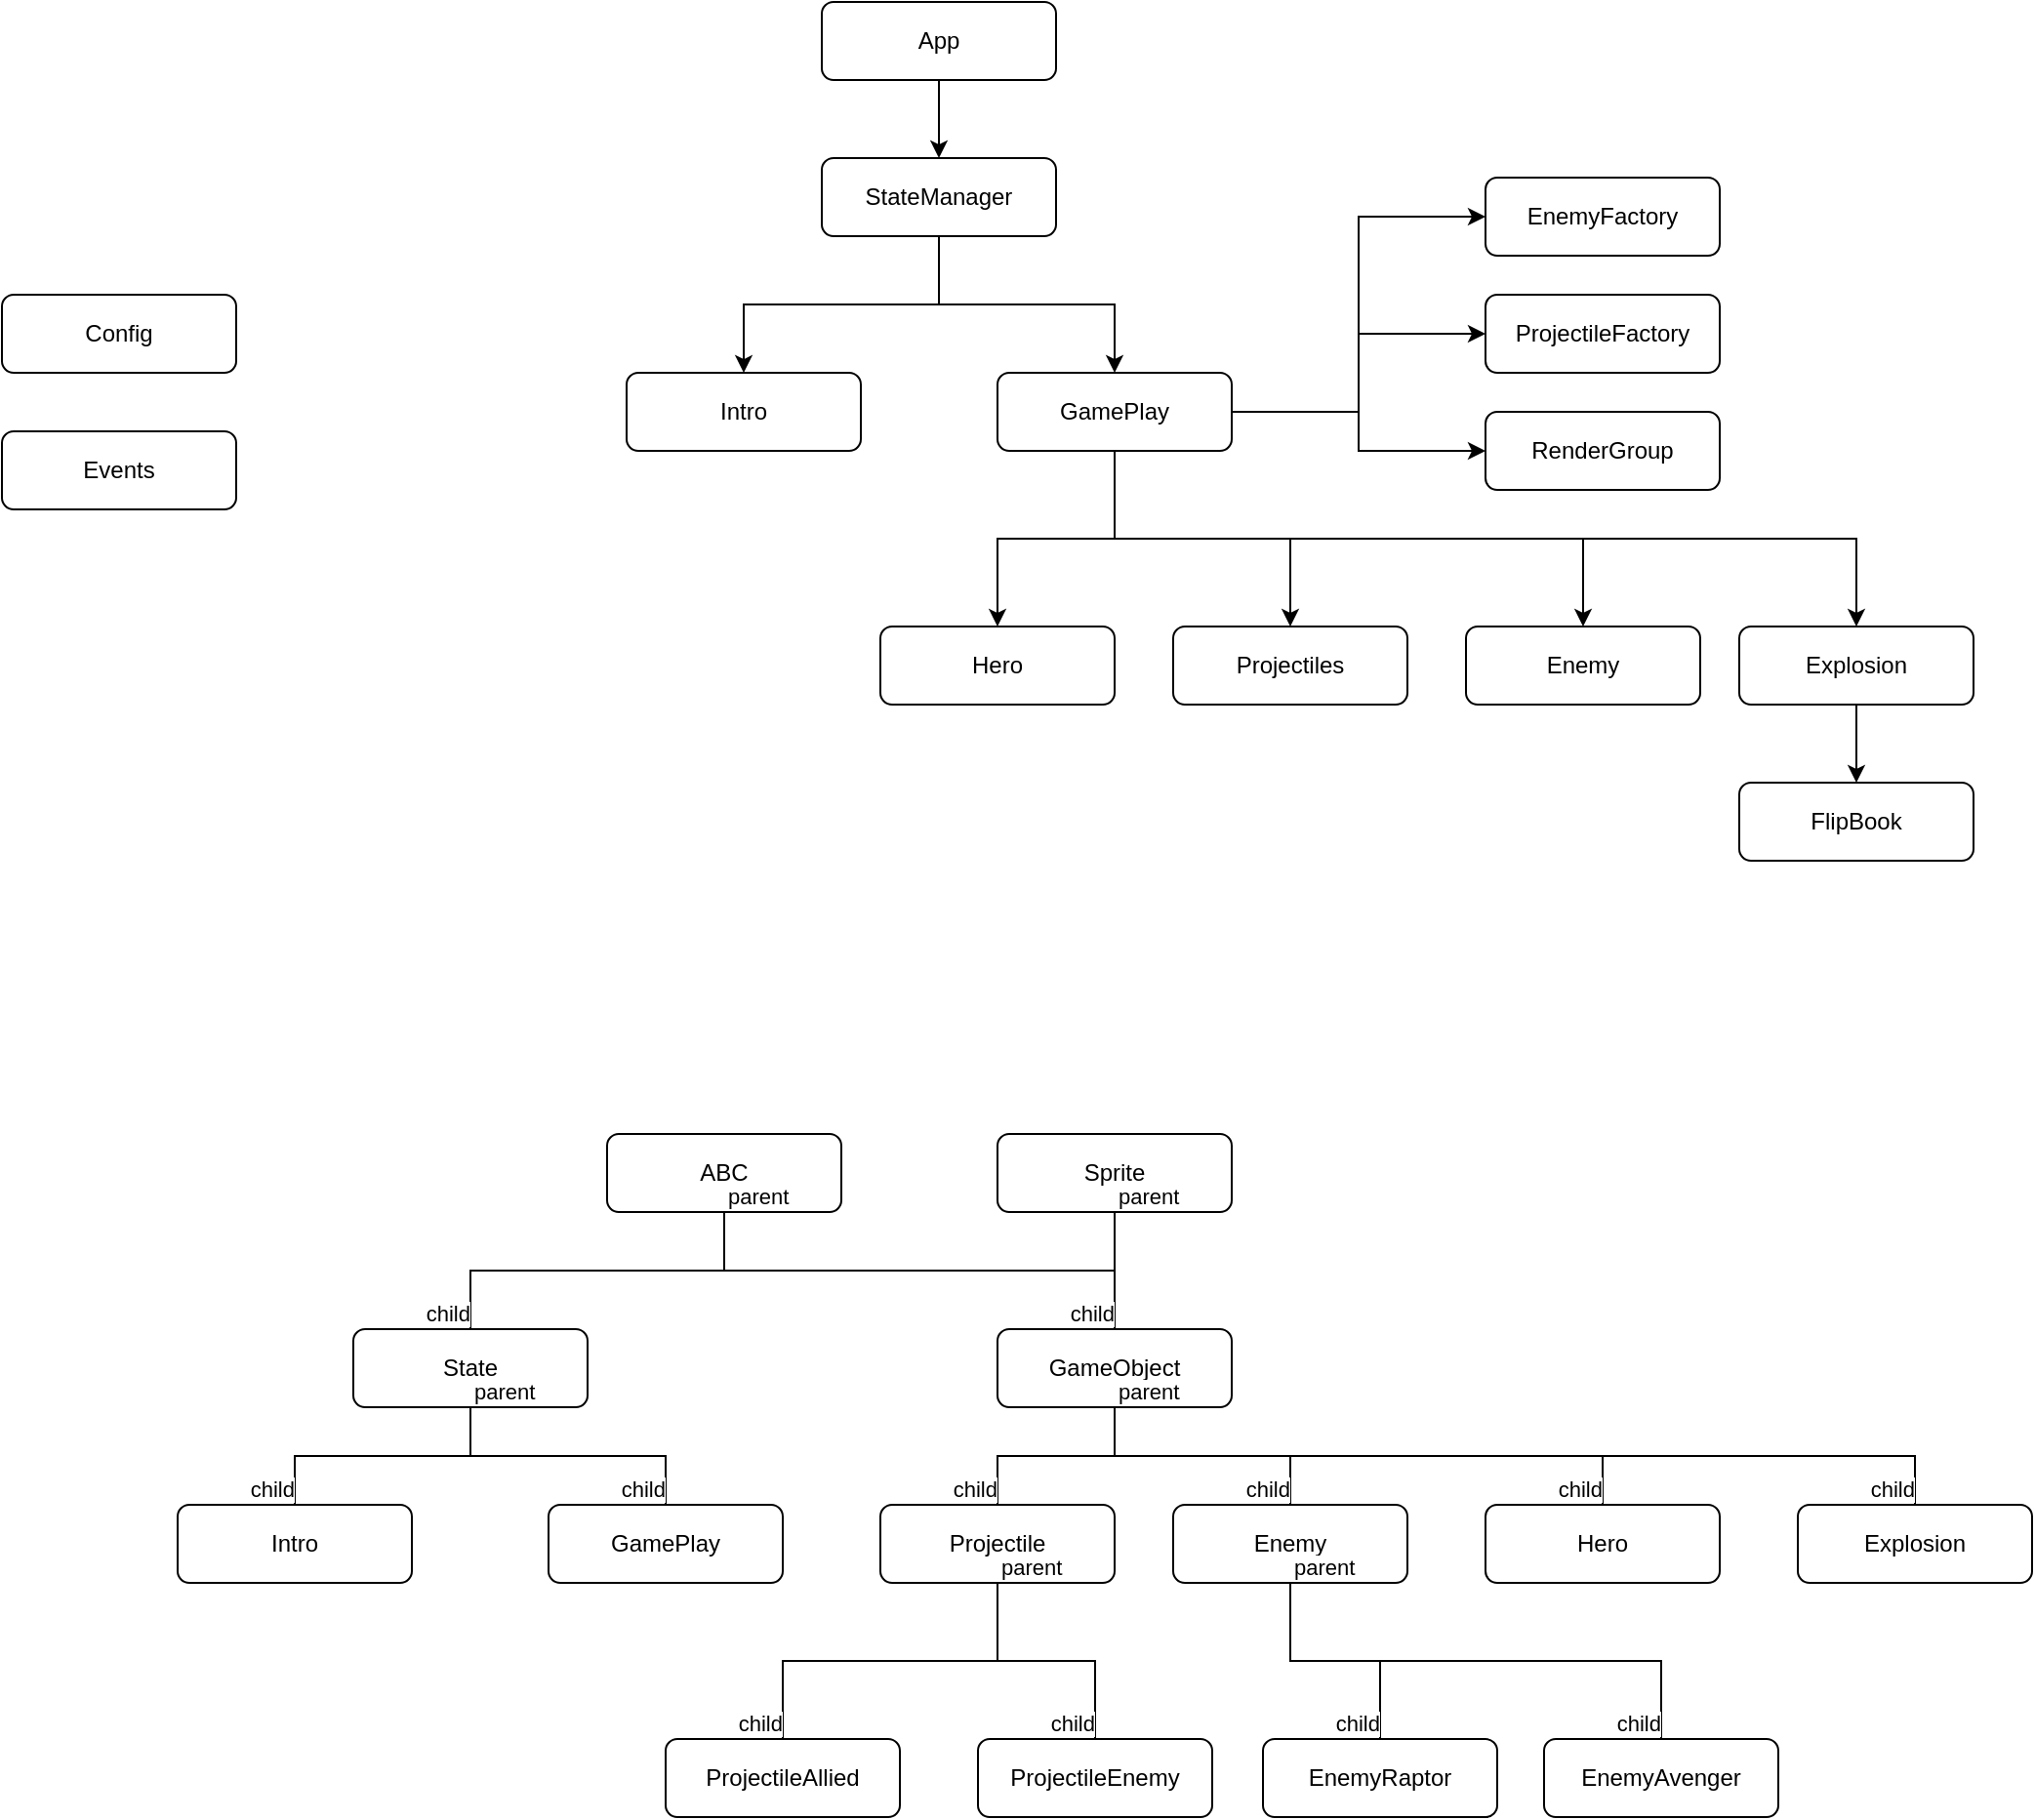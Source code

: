 <mxfile version="24.6.3" type="device">
  <diagram name="Page-1" id="e7e014a7-5840-1c2e-5031-d8a46d1fe8dd">
    <mxGraphModel dx="2603" dy="772" grid="1" gridSize="10" guides="1" tooltips="1" connect="1" arrows="1" fold="1" page="1" pageScale="1" pageWidth="1169" pageHeight="826" background="none" math="0" shadow="0">
      <root>
        <mxCell id="0" />
        <mxCell id="1" parent="0" />
        <mxCell id="ZEegWz5LhIvlJgUULUt--43" style="edgeStyle=orthogonalEdgeStyle;rounded=0;orthogonalLoop=1;jettySize=auto;html=1;exitX=0.5;exitY=1;exitDx=0;exitDy=0;entryX=0.5;entryY=0;entryDx=0;entryDy=0;" edge="1" parent="1" source="ZEegWz5LhIvlJgUULUt--41" target="ZEegWz5LhIvlJgUULUt--42">
          <mxGeometry relative="1" as="geometry" />
        </mxCell>
        <mxCell id="ZEegWz5LhIvlJgUULUt--41" value="App" style="rounded=1;whiteSpace=wrap;html=1;" vertex="1" parent="1">
          <mxGeometry x="-710" y="30" width="120" height="40" as="geometry" />
        </mxCell>
        <mxCell id="ZEegWz5LhIvlJgUULUt--46" style="edgeStyle=orthogonalEdgeStyle;rounded=0;orthogonalLoop=1;jettySize=auto;html=1;entryX=0.5;entryY=0;entryDx=0;entryDy=0;" edge="1" parent="1" source="ZEegWz5LhIvlJgUULUt--42" target="ZEegWz5LhIvlJgUULUt--44">
          <mxGeometry relative="1" as="geometry" />
        </mxCell>
        <mxCell id="ZEegWz5LhIvlJgUULUt--47" style="edgeStyle=orthogonalEdgeStyle;rounded=0;orthogonalLoop=1;jettySize=auto;html=1;exitX=0.5;exitY=1;exitDx=0;exitDy=0;entryX=0.5;entryY=0;entryDx=0;entryDy=0;" edge="1" parent="1" source="ZEegWz5LhIvlJgUULUt--42" target="ZEegWz5LhIvlJgUULUt--45">
          <mxGeometry relative="1" as="geometry" />
        </mxCell>
        <mxCell id="ZEegWz5LhIvlJgUULUt--42" value="StateManager" style="rounded=1;whiteSpace=wrap;html=1;" vertex="1" parent="1">
          <mxGeometry x="-710" y="110" width="120" height="40" as="geometry" />
        </mxCell>
        <mxCell id="ZEegWz5LhIvlJgUULUt--44" value="Intro" style="rounded=1;whiteSpace=wrap;html=1;" vertex="1" parent="1">
          <mxGeometry x="-810" y="220" width="120" height="40" as="geometry" />
        </mxCell>
        <mxCell id="ZEegWz5LhIvlJgUULUt--53" style="edgeStyle=orthogonalEdgeStyle;rounded=0;orthogonalLoop=1;jettySize=auto;html=1;exitX=0.5;exitY=1;exitDx=0;exitDy=0;entryX=0.5;entryY=0;entryDx=0;entryDy=0;" edge="1" parent="1" source="ZEegWz5LhIvlJgUULUt--45" target="ZEegWz5LhIvlJgUULUt--49">
          <mxGeometry relative="1" as="geometry" />
        </mxCell>
        <mxCell id="ZEegWz5LhIvlJgUULUt--54" style="edgeStyle=orthogonalEdgeStyle;rounded=0;orthogonalLoop=1;jettySize=auto;html=1;exitX=0.5;exitY=1;exitDx=0;exitDy=0;entryX=0.5;entryY=0;entryDx=0;entryDy=0;" edge="1" parent="1" source="ZEegWz5LhIvlJgUULUt--45" target="ZEegWz5LhIvlJgUULUt--50">
          <mxGeometry relative="1" as="geometry" />
        </mxCell>
        <mxCell id="ZEegWz5LhIvlJgUULUt--55" style="edgeStyle=orthogonalEdgeStyle;rounded=0;orthogonalLoop=1;jettySize=auto;html=1;exitX=0.5;exitY=1;exitDx=0;exitDy=0;" edge="1" parent="1" source="ZEegWz5LhIvlJgUULUt--45" target="ZEegWz5LhIvlJgUULUt--51">
          <mxGeometry relative="1" as="geometry" />
        </mxCell>
        <mxCell id="ZEegWz5LhIvlJgUULUt--56" style="edgeStyle=orthogonalEdgeStyle;rounded=0;orthogonalLoop=1;jettySize=auto;html=1;exitX=0.5;exitY=1;exitDx=0;exitDy=0;" edge="1" parent="1" source="ZEegWz5LhIvlJgUULUt--45" target="ZEegWz5LhIvlJgUULUt--52">
          <mxGeometry relative="1" as="geometry" />
        </mxCell>
        <mxCell id="ZEegWz5LhIvlJgUULUt--61" style="edgeStyle=orthogonalEdgeStyle;rounded=0;orthogonalLoop=1;jettySize=auto;html=1;exitX=1;exitY=0.5;exitDx=0;exitDy=0;entryX=0;entryY=0.5;entryDx=0;entryDy=0;" edge="1" parent="1" source="ZEegWz5LhIvlJgUULUt--45" target="ZEegWz5LhIvlJgUULUt--59">
          <mxGeometry relative="1" as="geometry" />
        </mxCell>
        <mxCell id="ZEegWz5LhIvlJgUULUt--62" style="edgeStyle=orthogonalEdgeStyle;rounded=0;orthogonalLoop=1;jettySize=auto;html=1;exitX=1;exitY=0.5;exitDx=0;exitDy=0;entryX=0;entryY=0.5;entryDx=0;entryDy=0;" edge="1" parent="1" source="ZEegWz5LhIvlJgUULUt--45" target="ZEegWz5LhIvlJgUULUt--60">
          <mxGeometry relative="1" as="geometry" />
        </mxCell>
        <mxCell id="ZEegWz5LhIvlJgUULUt--64" style="edgeStyle=orthogonalEdgeStyle;rounded=0;orthogonalLoop=1;jettySize=auto;html=1;exitX=1;exitY=0.5;exitDx=0;exitDy=0;" edge="1" parent="1" source="ZEegWz5LhIvlJgUULUt--45" target="ZEegWz5LhIvlJgUULUt--63">
          <mxGeometry relative="1" as="geometry" />
        </mxCell>
        <mxCell id="ZEegWz5LhIvlJgUULUt--45" value="GamePlay" style="rounded=1;whiteSpace=wrap;html=1;" vertex="1" parent="1">
          <mxGeometry x="-620" y="220" width="120" height="40" as="geometry" />
        </mxCell>
        <mxCell id="ZEegWz5LhIvlJgUULUt--49" value="Hero" style="rounded=1;whiteSpace=wrap;html=1;" vertex="1" parent="1">
          <mxGeometry x="-680" y="350" width="120" height="40" as="geometry" />
        </mxCell>
        <mxCell id="ZEegWz5LhIvlJgUULUt--50" value="Projectiles" style="rounded=1;whiteSpace=wrap;html=1;" vertex="1" parent="1">
          <mxGeometry x="-530" y="350" width="120" height="40" as="geometry" />
        </mxCell>
        <mxCell id="ZEegWz5LhIvlJgUULUt--51" value="Enemy" style="rounded=1;whiteSpace=wrap;html=1;" vertex="1" parent="1">
          <mxGeometry x="-380" y="350" width="120" height="40" as="geometry" />
        </mxCell>
        <mxCell id="ZEegWz5LhIvlJgUULUt--58" style="edgeStyle=orthogonalEdgeStyle;rounded=0;orthogonalLoop=1;jettySize=auto;html=1;exitX=0.5;exitY=1;exitDx=0;exitDy=0;entryX=0.5;entryY=0;entryDx=0;entryDy=0;" edge="1" parent="1" source="ZEegWz5LhIvlJgUULUt--52" target="ZEegWz5LhIvlJgUULUt--57">
          <mxGeometry relative="1" as="geometry" />
        </mxCell>
        <mxCell id="ZEegWz5LhIvlJgUULUt--52" value="Explosion" style="rounded=1;whiteSpace=wrap;html=1;" vertex="1" parent="1">
          <mxGeometry x="-240" y="350" width="120" height="40" as="geometry" />
        </mxCell>
        <mxCell id="ZEegWz5LhIvlJgUULUt--57" value="FlipBook" style="rounded=1;whiteSpace=wrap;html=1;" vertex="1" parent="1">
          <mxGeometry x="-240" y="430" width="120" height="40" as="geometry" />
        </mxCell>
        <mxCell id="ZEegWz5LhIvlJgUULUt--59" value="EnemyFactory" style="rounded=1;whiteSpace=wrap;html=1;" vertex="1" parent="1">
          <mxGeometry x="-370" y="120" width="120" height="40" as="geometry" />
        </mxCell>
        <mxCell id="ZEegWz5LhIvlJgUULUt--60" value="ProjectileFactory" style="rounded=1;whiteSpace=wrap;html=1;" vertex="1" parent="1">
          <mxGeometry x="-370" y="180" width="120" height="40" as="geometry" />
        </mxCell>
        <mxCell id="ZEegWz5LhIvlJgUULUt--63" value="RenderGroup" style="rounded=1;whiteSpace=wrap;html=1;" vertex="1" parent="1">
          <mxGeometry x="-370" y="240" width="120" height="40" as="geometry" />
        </mxCell>
        <mxCell id="ZEegWz5LhIvlJgUULUt--65" value="Config" style="rounded=1;whiteSpace=wrap;html=1;" vertex="1" parent="1">
          <mxGeometry x="-1130" y="180" width="120" height="40" as="geometry" />
        </mxCell>
        <mxCell id="ZEegWz5LhIvlJgUULUt--66" value="Events" style="rounded=1;whiteSpace=wrap;html=1;" vertex="1" parent="1">
          <mxGeometry x="-1130" y="250" width="120" height="40" as="geometry" />
        </mxCell>
        <mxCell id="ZEegWz5LhIvlJgUULUt--69" value="ABC" style="rounded=1;whiteSpace=wrap;html=1;" vertex="1" parent="1">
          <mxGeometry x="-820" y="610" width="120" height="40" as="geometry" />
        </mxCell>
        <mxCell id="ZEegWz5LhIvlJgUULUt--70" value="State" style="rounded=1;whiteSpace=wrap;html=1;" vertex="1" parent="1">
          <mxGeometry x="-950" y="710" width="120" height="40" as="geometry" />
        </mxCell>
        <mxCell id="ZEegWz5LhIvlJgUULUt--71" value="" style="endArrow=none;html=1;edgeStyle=orthogonalEdgeStyle;rounded=0;exitX=0.5;exitY=1;exitDx=0;exitDy=0;entryX=0.5;entryY=0;entryDx=0;entryDy=0;" edge="1" parent="1" source="ZEegWz5LhIvlJgUULUt--69" target="ZEegWz5LhIvlJgUULUt--70">
          <mxGeometry relative="1" as="geometry">
            <mxPoint x="-590" y="770" as="sourcePoint" />
            <mxPoint x="-430" y="770" as="targetPoint" />
          </mxGeometry>
        </mxCell>
        <mxCell id="ZEegWz5LhIvlJgUULUt--72" value="parent" style="edgeLabel;resizable=0;html=1;align=left;verticalAlign=bottom;" connectable="0" vertex="1" parent="ZEegWz5LhIvlJgUULUt--71">
          <mxGeometry x="-1" relative="1" as="geometry" />
        </mxCell>
        <mxCell id="ZEegWz5LhIvlJgUULUt--73" value="child" style="edgeLabel;resizable=0;html=1;align=right;verticalAlign=bottom;" connectable="0" vertex="1" parent="ZEegWz5LhIvlJgUULUt--71">
          <mxGeometry x="1" relative="1" as="geometry" />
        </mxCell>
        <mxCell id="ZEegWz5LhIvlJgUULUt--74" value="Intro" style="rounded=1;whiteSpace=wrap;html=1;" vertex="1" parent="1">
          <mxGeometry x="-1040" y="800" width="120" height="40" as="geometry" />
        </mxCell>
        <mxCell id="ZEegWz5LhIvlJgUULUt--75" value="GamePlay" style="rounded=1;whiteSpace=wrap;html=1;" vertex="1" parent="1">
          <mxGeometry x="-850" y="800" width="120" height="40" as="geometry" />
        </mxCell>
        <mxCell id="ZEegWz5LhIvlJgUULUt--76" value="" style="endArrow=none;html=1;edgeStyle=orthogonalEdgeStyle;rounded=0;exitX=0.5;exitY=1;exitDx=0;exitDy=0;entryX=0.5;entryY=0;entryDx=0;entryDy=0;" edge="1" parent="1" source="ZEegWz5LhIvlJgUULUt--70" target="ZEegWz5LhIvlJgUULUt--74">
          <mxGeometry relative="1" as="geometry">
            <mxPoint x="-590" y="770" as="sourcePoint" />
            <mxPoint x="-430" y="770" as="targetPoint" />
          </mxGeometry>
        </mxCell>
        <mxCell id="ZEegWz5LhIvlJgUULUt--77" value="parent" style="edgeLabel;resizable=0;html=1;align=left;verticalAlign=bottom;" connectable="0" vertex="1" parent="ZEegWz5LhIvlJgUULUt--76">
          <mxGeometry x="-1" relative="1" as="geometry" />
        </mxCell>
        <mxCell id="ZEegWz5LhIvlJgUULUt--78" value="child" style="edgeLabel;resizable=0;html=1;align=right;verticalAlign=bottom;" connectable="0" vertex="1" parent="ZEegWz5LhIvlJgUULUt--76">
          <mxGeometry x="1" relative="1" as="geometry" />
        </mxCell>
        <mxCell id="ZEegWz5LhIvlJgUULUt--79" value="" style="endArrow=none;html=1;edgeStyle=orthogonalEdgeStyle;rounded=0;exitX=0.5;exitY=1;exitDx=0;exitDy=0;entryX=0.5;entryY=0;entryDx=0;entryDy=0;" edge="1" parent="1" source="ZEegWz5LhIvlJgUULUt--70" target="ZEegWz5LhIvlJgUULUt--75">
          <mxGeometry relative="1" as="geometry">
            <mxPoint x="-590" y="770" as="sourcePoint" />
            <mxPoint x="-430" y="770" as="targetPoint" />
          </mxGeometry>
        </mxCell>
        <mxCell id="ZEegWz5LhIvlJgUULUt--80" value="parent" style="edgeLabel;resizable=0;html=1;align=left;verticalAlign=bottom;" connectable="0" vertex="1" parent="ZEegWz5LhIvlJgUULUt--79">
          <mxGeometry x="-1" relative="1" as="geometry" />
        </mxCell>
        <mxCell id="ZEegWz5LhIvlJgUULUt--81" value="child" style="edgeLabel;resizable=0;html=1;align=right;verticalAlign=bottom;" connectable="0" vertex="1" parent="ZEegWz5LhIvlJgUULUt--79">
          <mxGeometry x="1" relative="1" as="geometry" />
        </mxCell>
        <mxCell id="ZEegWz5LhIvlJgUULUt--85" value="Sprite" style="rounded=1;whiteSpace=wrap;html=1;" vertex="1" parent="1">
          <mxGeometry x="-620" y="610" width="120" height="40" as="geometry" />
        </mxCell>
        <mxCell id="ZEegWz5LhIvlJgUULUt--86" value="GameObject" style="rounded=1;whiteSpace=wrap;html=1;" vertex="1" parent="1">
          <mxGeometry x="-620" y="710" width="120" height="40" as="geometry" />
        </mxCell>
        <mxCell id="ZEegWz5LhIvlJgUULUt--87" value="" style="endArrow=none;html=1;edgeStyle=orthogonalEdgeStyle;rounded=0;exitX=0.5;exitY=1;exitDx=0;exitDy=0;" edge="1" parent="1" source="ZEegWz5LhIvlJgUULUt--69" target="ZEegWz5LhIvlJgUULUt--86">
          <mxGeometry relative="1" as="geometry">
            <mxPoint x="-590" y="770" as="sourcePoint" />
            <mxPoint x="-430" y="770" as="targetPoint" />
          </mxGeometry>
        </mxCell>
        <mxCell id="ZEegWz5LhIvlJgUULUt--88" value="parent" style="edgeLabel;resizable=0;html=1;align=left;verticalAlign=bottom;" connectable="0" vertex="1" parent="ZEegWz5LhIvlJgUULUt--87">
          <mxGeometry x="-1" relative="1" as="geometry" />
        </mxCell>
        <mxCell id="ZEegWz5LhIvlJgUULUt--89" value="child" style="edgeLabel;resizable=0;html=1;align=right;verticalAlign=bottom;" connectable="0" vertex="1" parent="ZEegWz5LhIvlJgUULUt--87">
          <mxGeometry x="1" relative="1" as="geometry" />
        </mxCell>
        <mxCell id="ZEegWz5LhIvlJgUULUt--90" value="" style="endArrow=none;html=1;edgeStyle=orthogonalEdgeStyle;rounded=0;exitX=0.5;exitY=1;exitDx=0;exitDy=0;entryX=0.5;entryY=0;entryDx=0;entryDy=0;" edge="1" parent="1" source="ZEegWz5LhIvlJgUULUt--85" target="ZEegWz5LhIvlJgUULUt--86">
          <mxGeometry relative="1" as="geometry">
            <mxPoint x="-590" y="770" as="sourcePoint" />
            <mxPoint x="-430" y="770" as="targetPoint" />
          </mxGeometry>
        </mxCell>
        <mxCell id="ZEegWz5LhIvlJgUULUt--91" value="parent" style="edgeLabel;resizable=0;html=1;align=left;verticalAlign=bottom;" connectable="0" vertex="1" parent="ZEegWz5LhIvlJgUULUt--90">
          <mxGeometry x="-1" relative="1" as="geometry" />
        </mxCell>
        <mxCell id="ZEegWz5LhIvlJgUULUt--92" value="child" style="edgeLabel;resizable=0;html=1;align=right;verticalAlign=bottom;" connectable="0" vertex="1" parent="ZEegWz5LhIvlJgUULUt--90">
          <mxGeometry x="1" relative="1" as="geometry" />
        </mxCell>
        <mxCell id="ZEegWz5LhIvlJgUULUt--93" value="Projectile" style="rounded=1;whiteSpace=wrap;html=1;" vertex="1" parent="1">
          <mxGeometry x="-680" y="800" width="120" height="40" as="geometry" />
        </mxCell>
        <mxCell id="ZEegWz5LhIvlJgUULUt--94" value="Enemy" style="rounded=1;whiteSpace=wrap;html=1;" vertex="1" parent="1">
          <mxGeometry x="-530" y="800" width="120" height="40" as="geometry" />
        </mxCell>
        <mxCell id="ZEegWz5LhIvlJgUULUt--95" value="" style="endArrow=none;html=1;edgeStyle=orthogonalEdgeStyle;rounded=0;exitX=0.5;exitY=1;exitDx=0;exitDy=0;entryX=0.5;entryY=0;entryDx=0;entryDy=0;" edge="1" parent="1" source="ZEegWz5LhIvlJgUULUt--86" target="ZEegWz5LhIvlJgUULUt--93">
          <mxGeometry relative="1" as="geometry">
            <mxPoint x="-590" y="770" as="sourcePoint" />
            <mxPoint x="-430" y="770" as="targetPoint" />
          </mxGeometry>
        </mxCell>
        <mxCell id="ZEegWz5LhIvlJgUULUt--96" value="parent" style="edgeLabel;resizable=0;html=1;align=left;verticalAlign=bottom;" connectable="0" vertex="1" parent="ZEegWz5LhIvlJgUULUt--95">
          <mxGeometry x="-1" relative="1" as="geometry" />
        </mxCell>
        <mxCell id="ZEegWz5LhIvlJgUULUt--97" value="child" style="edgeLabel;resizable=0;html=1;align=right;verticalAlign=bottom;" connectable="0" vertex="1" parent="ZEegWz5LhIvlJgUULUt--95">
          <mxGeometry x="1" relative="1" as="geometry" />
        </mxCell>
        <mxCell id="ZEegWz5LhIvlJgUULUt--98" value="" style="endArrow=none;html=1;edgeStyle=orthogonalEdgeStyle;rounded=0;exitX=0.5;exitY=1;exitDx=0;exitDy=0;entryX=0.5;entryY=0;entryDx=0;entryDy=0;" edge="1" parent="1" source="ZEegWz5LhIvlJgUULUt--86" target="ZEegWz5LhIvlJgUULUt--94">
          <mxGeometry relative="1" as="geometry">
            <mxPoint x="-590" y="770" as="sourcePoint" />
            <mxPoint x="-430" y="770" as="targetPoint" />
          </mxGeometry>
        </mxCell>
        <mxCell id="ZEegWz5LhIvlJgUULUt--99" value="parent" style="edgeLabel;resizable=0;html=1;align=left;verticalAlign=bottom;" connectable="0" vertex="1" parent="ZEegWz5LhIvlJgUULUt--98">
          <mxGeometry x="-1" relative="1" as="geometry" />
        </mxCell>
        <mxCell id="ZEegWz5LhIvlJgUULUt--100" value="child" style="edgeLabel;resizable=0;html=1;align=right;verticalAlign=bottom;" connectable="0" vertex="1" parent="ZEegWz5LhIvlJgUULUt--98">
          <mxGeometry x="1" relative="1" as="geometry" />
        </mxCell>
        <mxCell id="ZEegWz5LhIvlJgUULUt--101" value="EnemyRaptor" style="rounded=1;whiteSpace=wrap;html=1;" vertex="1" parent="1">
          <mxGeometry x="-484" y="920" width="120" height="40" as="geometry" />
        </mxCell>
        <mxCell id="ZEegWz5LhIvlJgUULUt--102" value="EnemyAvenger" style="rounded=1;whiteSpace=wrap;html=1;" vertex="1" parent="1">
          <mxGeometry x="-340" y="920" width="120" height="40" as="geometry" />
        </mxCell>
        <mxCell id="ZEegWz5LhIvlJgUULUt--104" value="ProjectileAllied" style="rounded=1;whiteSpace=wrap;html=1;" vertex="1" parent="1">
          <mxGeometry x="-790" y="920" width="120" height="40" as="geometry" />
        </mxCell>
        <mxCell id="ZEegWz5LhIvlJgUULUt--105" value="ProjectileEnemy" style="rounded=1;whiteSpace=wrap;html=1;" vertex="1" parent="1">
          <mxGeometry x="-630" y="920" width="120" height="40" as="geometry" />
        </mxCell>
        <mxCell id="ZEegWz5LhIvlJgUULUt--106" value="" style="endArrow=none;html=1;edgeStyle=orthogonalEdgeStyle;rounded=0;exitX=0.5;exitY=1;exitDx=0;exitDy=0;entryX=0.5;entryY=0;entryDx=0;entryDy=0;" edge="1" parent="1" source="ZEegWz5LhIvlJgUULUt--93" target="ZEegWz5LhIvlJgUULUt--104">
          <mxGeometry relative="1" as="geometry">
            <mxPoint x="-590" y="770" as="sourcePoint" />
            <mxPoint x="-430" y="770" as="targetPoint" />
          </mxGeometry>
        </mxCell>
        <mxCell id="ZEegWz5LhIvlJgUULUt--107" value="parent" style="edgeLabel;resizable=0;html=1;align=left;verticalAlign=bottom;" connectable="0" vertex="1" parent="ZEegWz5LhIvlJgUULUt--106">
          <mxGeometry x="-1" relative="1" as="geometry" />
        </mxCell>
        <mxCell id="ZEegWz5LhIvlJgUULUt--108" value="child" style="edgeLabel;resizable=0;html=1;align=right;verticalAlign=bottom;" connectable="0" vertex="1" parent="ZEegWz5LhIvlJgUULUt--106">
          <mxGeometry x="1" relative="1" as="geometry" />
        </mxCell>
        <mxCell id="ZEegWz5LhIvlJgUULUt--109" value="" style="endArrow=none;html=1;edgeStyle=orthogonalEdgeStyle;rounded=0;exitX=0.5;exitY=1;exitDx=0;exitDy=0;entryX=0.5;entryY=0;entryDx=0;entryDy=0;" edge="1" parent="1" source="ZEegWz5LhIvlJgUULUt--93" target="ZEegWz5LhIvlJgUULUt--105">
          <mxGeometry relative="1" as="geometry">
            <mxPoint x="-590" y="770" as="sourcePoint" />
            <mxPoint x="-430" y="770" as="targetPoint" />
          </mxGeometry>
        </mxCell>
        <mxCell id="ZEegWz5LhIvlJgUULUt--110" value="parent" style="edgeLabel;resizable=0;html=1;align=left;verticalAlign=bottom;" connectable="0" vertex="1" parent="ZEegWz5LhIvlJgUULUt--109">
          <mxGeometry x="-1" relative="1" as="geometry" />
        </mxCell>
        <mxCell id="ZEegWz5LhIvlJgUULUt--111" value="child" style="edgeLabel;resizable=0;html=1;align=right;verticalAlign=bottom;" connectable="0" vertex="1" parent="ZEegWz5LhIvlJgUULUt--109">
          <mxGeometry x="1" relative="1" as="geometry" />
        </mxCell>
        <mxCell id="ZEegWz5LhIvlJgUULUt--112" value="" style="endArrow=none;html=1;edgeStyle=orthogonalEdgeStyle;rounded=0;exitX=0.5;exitY=1;exitDx=0;exitDy=0;entryX=0.5;entryY=0;entryDx=0;entryDy=0;" edge="1" parent="1" source="ZEegWz5LhIvlJgUULUt--94" target="ZEegWz5LhIvlJgUULUt--101">
          <mxGeometry relative="1" as="geometry">
            <mxPoint x="-590" y="770" as="sourcePoint" />
            <mxPoint x="-430" y="770" as="targetPoint" />
          </mxGeometry>
        </mxCell>
        <mxCell id="ZEegWz5LhIvlJgUULUt--113" value="parent" style="edgeLabel;resizable=0;html=1;align=left;verticalAlign=bottom;" connectable="0" vertex="1" parent="ZEegWz5LhIvlJgUULUt--112">
          <mxGeometry x="-1" relative="1" as="geometry" />
        </mxCell>
        <mxCell id="ZEegWz5LhIvlJgUULUt--114" value="child" style="edgeLabel;resizable=0;html=1;align=right;verticalAlign=bottom;" connectable="0" vertex="1" parent="ZEegWz5LhIvlJgUULUt--112">
          <mxGeometry x="1" relative="1" as="geometry" />
        </mxCell>
        <mxCell id="ZEegWz5LhIvlJgUULUt--116" value="" style="endArrow=none;html=1;edgeStyle=orthogonalEdgeStyle;rounded=0;entryX=0.5;entryY=0;entryDx=0;entryDy=0;exitX=0.5;exitY=1;exitDx=0;exitDy=0;" edge="1" parent="1" source="ZEegWz5LhIvlJgUULUt--94" target="ZEegWz5LhIvlJgUULUt--102">
          <mxGeometry relative="1" as="geometry">
            <mxPoint x="-590" y="770" as="sourcePoint" />
            <mxPoint x="-430" y="770" as="targetPoint" />
          </mxGeometry>
        </mxCell>
        <mxCell id="ZEegWz5LhIvlJgUULUt--117" value="parent" style="edgeLabel;resizable=0;html=1;align=left;verticalAlign=bottom;" connectable="0" vertex="1" parent="ZEegWz5LhIvlJgUULUt--116">
          <mxGeometry x="-1" relative="1" as="geometry" />
        </mxCell>
        <mxCell id="ZEegWz5LhIvlJgUULUt--118" value="child" style="edgeLabel;resizable=0;html=1;align=right;verticalAlign=bottom;" connectable="0" vertex="1" parent="ZEegWz5LhIvlJgUULUt--116">
          <mxGeometry x="1" relative="1" as="geometry" />
        </mxCell>
        <mxCell id="ZEegWz5LhIvlJgUULUt--119" value="Hero" style="rounded=1;whiteSpace=wrap;html=1;" vertex="1" parent="1">
          <mxGeometry x="-370" y="800" width="120" height="40" as="geometry" />
        </mxCell>
        <mxCell id="ZEegWz5LhIvlJgUULUt--120" value="Explosion" style="rounded=1;whiteSpace=wrap;html=1;" vertex="1" parent="1">
          <mxGeometry x="-210" y="800" width="120" height="40" as="geometry" />
        </mxCell>
        <mxCell id="ZEegWz5LhIvlJgUULUt--127" value="" style="endArrow=none;html=1;edgeStyle=orthogonalEdgeStyle;rounded=0;exitX=0.5;exitY=1;exitDx=0;exitDy=0;entryX=0.5;entryY=0;entryDx=0;entryDy=0;" edge="1" parent="1" source="ZEegWz5LhIvlJgUULUt--86" target="ZEegWz5LhIvlJgUULUt--119">
          <mxGeometry relative="1" as="geometry">
            <mxPoint x="-300" y="609" as="sourcePoint" />
            <mxPoint x="-140" y="609" as="targetPoint" />
          </mxGeometry>
        </mxCell>
        <mxCell id="ZEegWz5LhIvlJgUULUt--128" value="parent" style="edgeLabel;resizable=0;html=1;align=left;verticalAlign=bottom;" connectable="0" vertex="1" parent="ZEegWz5LhIvlJgUULUt--127">
          <mxGeometry x="-1" relative="1" as="geometry" />
        </mxCell>
        <mxCell id="ZEegWz5LhIvlJgUULUt--129" value="child" style="edgeLabel;resizable=0;html=1;align=right;verticalAlign=bottom;" connectable="0" vertex="1" parent="ZEegWz5LhIvlJgUULUt--127">
          <mxGeometry x="1" relative="1" as="geometry" />
        </mxCell>
        <mxCell id="ZEegWz5LhIvlJgUULUt--130" value="" style="endArrow=none;html=1;edgeStyle=orthogonalEdgeStyle;rounded=0;exitX=0.5;exitY=1;exitDx=0;exitDy=0;" edge="1" parent="1" source="ZEegWz5LhIvlJgUULUt--86" target="ZEegWz5LhIvlJgUULUt--120">
          <mxGeometry relative="1" as="geometry">
            <mxPoint x="-690" y="700" as="sourcePoint" />
            <mxPoint x="-530" y="700" as="targetPoint" />
          </mxGeometry>
        </mxCell>
        <mxCell id="ZEegWz5LhIvlJgUULUt--131" value="parent" style="edgeLabel;resizable=0;html=1;align=left;verticalAlign=bottom;" connectable="0" vertex="1" parent="ZEegWz5LhIvlJgUULUt--130">
          <mxGeometry x="-1" relative="1" as="geometry" />
        </mxCell>
        <mxCell id="ZEegWz5LhIvlJgUULUt--132" value="child" style="edgeLabel;resizable=0;html=1;align=right;verticalAlign=bottom;" connectable="0" vertex="1" parent="ZEegWz5LhIvlJgUULUt--130">
          <mxGeometry x="1" relative="1" as="geometry" />
        </mxCell>
      </root>
    </mxGraphModel>
  </diagram>
</mxfile>
